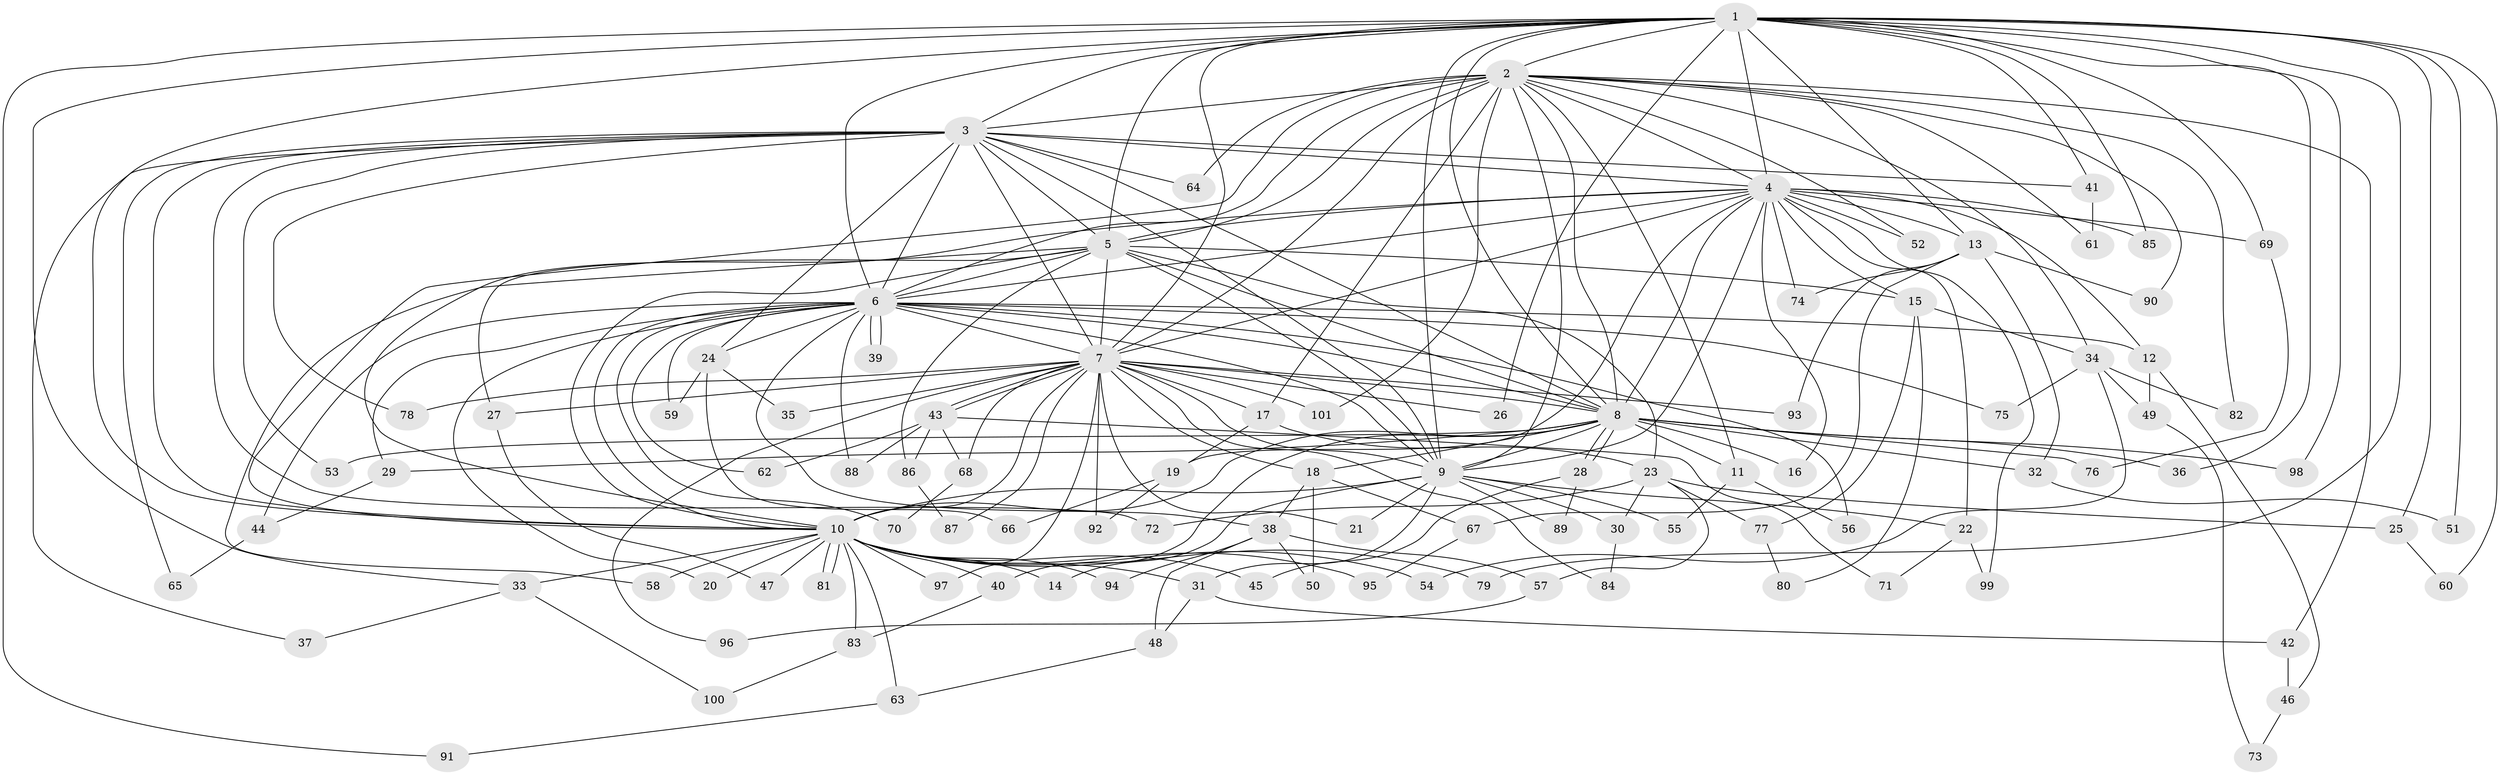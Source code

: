 // Generated by graph-tools (version 1.1) at 2025/10/02/27/25 16:10:57]
// undirected, 101 vertices, 227 edges
graph export_dot {
graph [start="1"]
  node [color=gray90,style=filled];
  1;
  2;
  3;
  4;
  5;
  6;
  7;
  8;
  9;
  10;
  11;
  12;
  13;
  14;
  15;
  16;
  17;
  18;
  19;
  20;
  21;
  22;
  23;
  24;
  25;
  26;
  27;
  28;
  29;
  30;
  31;
  32;
  33;
  34;
  35;
  36;
  37;
  38;
  39;
  40;
  41;
  42;
  43;
  44;
  45;
  46;
  47;
  48;
  49;
  50;
  51;
  52;
  53;
  54;
  55;
  56;
  57;
  58;
  59;
  60;
  61;
  62;
  63;
  64;
  65;
  66;
  67;
  68;
  69;
  70;
  71;
  72;
  73;
  74;
  75;
  76;
  77;
  78;
  79;
  80;
  81;
  82;
  83;
  84;
  85;
  86;
  87;
  88;
  89;
  90;
  91;
  92;
  93;
  94;
  95;
  96;
  97;
  98;
  99;
  100;
  101;
  1 -- 2;
  1 -- 3;
  1 -- 4;
  1 -- 5;
  1 -- 6;
  1 -- 7;
  1 -- 8;
  1 -- 9;
  1 -- 10;
  1 -- 13;
  1 -- 25;
  1 -- 26;
  1 -- 33;
  1 -- 36;
  1 -- 41;
  1 -- 51;
  1 -- 60;
  1 -- 69;
  1 -- 79;
  1 -- 85;
  1 -- 91;
  1 -- 98;
  2 -- 3;
  2 -- 4;
  2 -- 5;
  2 -- 6;
  2 -- 7;
  2 -- 8;
  2 -- 9;
  2 -- 10;
  2 -- 11;
  2 -- 17;
  2 -- 34;
  2 -- 42;
  2 -- 52;
  2 -- 61;
  2 -- 64;
  2 -- 82;
  2 -- 90;
  2 -- 101;
  3 -- 4;
  3 -- 5;
  3 -- 6;
  3 -- 7;
  3 -- 8;
  3 -- 9;
  3 -- 10;
  3 -- 24;
  3 -- 37;
  3 -- 41;
  3 -- 53;
  3 -- 64;
  3 -- 65;
  3 -- 72;
  3 -- 78;
  4 -- 5;
  4 -- 6;
  4 -- 7;
  4 -- 8;
  4 -- 9;
  4 -- 10;
  4 -- 12;
  4 -- 13;
  4 -- 15;
  4 -- 16;
  4 -- 19;
  4 -- 22;
  4 -- 52;
  4 -- 69;
  4 -- 74;
  4 -- 85;
  4 -- 99;
  5 -- 6;
  5 -- 7;
  5 -- 8;
  5 -- 9;
  5 -- 10;
  5 -- 15;
  5 -- 23;
  5 -- 27;
  5 -- 58;
  5 -- 86;
  6 -- 7;
  6 -- 8;
  6 -- 9;
  6 -- 10;
  6 -- 12;
  6 -- 20;
  6 -- 24;
  6 -- 29;
  6 -- 38;
  6 -- 39;
  6 -- 39;
  6 -- 44;
  6 -- 56;
  6 -- 59;
  6 -- 62;
  6 -- 70;
  6 -- 75;
  6 -- 88;
  7 -- 8;
  7 -- 9;
  7 -- 10;
  7 -- 17;
  7 -- 18;
  7 -- 21;
  7 -- 26;
  7 -- 27;
  7 -- 35;
  7 -- 43;
  7 -- 43;
  7 -- 68;
  7 -- 78;
  7 -- 84;
  7 -- 87;
  7 -- 92;
  7 -- 93;
  7 -- 96;
  7 -- 97;
  7 -- 101;
  8 -- 9;
  8 -- 10;
  8 -- 11;
  8 -- 16;
  8 -- 18;
  8 -- 28;
  8 -- 28;
  8 -- 29;
  8 -- 32;
  8 -- 36;
  8 -- 40;
  8 -- 53;
  8 -- 76;
  8 -- 98;
  9 -- 10;
  9 -- 14;
  9 -- 21;
  9 -- 22;
  9 -- 30;
  9 -- 31;
  9 -- 55;
  9 -- 89;
  10 -- 14;
  10 -- 20;
  10 -- 31;
  10 -- 33;
  10 -- 40;
  10 -- 45;
  10 -- 47;
  10 -- 54;
  10 -- 58;
  10 -- 63;
  10 -- 79;
  10 -- 81;
  10 -- 81;
  10 -- 83;
  10 -- 94;
  10 -- 95;
  10 -- 97;
  11 -- 55;
  11 -- 56;
  12 -- 46;
  12 -- 49;
  13 -- 32;
  13 -- 67;
  13 -- 74;
  13 -- 90;
  13 -- 93;
  15 -- 34;
  15 -- 77;
  15 -- 80;
  17 -- 19;
  17 -- 23;
  18 -- 38;
  18 -- 50;
  18 -- 67;
  19 -- 66;
  19 -- 92;
  22 -- 71;
  22 -- 99;
  23 -- 25;
  23 -- 30;
  23 -- 57;
  23 -- 72;
  23 -- 77;
  24 -- 35;
  24 -- 59;
  24 -- 66;
  25 -- 60;
  27 -- 47;
  28 -- 45;
  28 -- 89;
  29 -- 44;
  30 -- 84;
  31 -- 42;
  31 -- 48;
  32 -- 51;
  33 -- 37;
  33 -- 100;
  34 -- 49;
  34 -- 54;
  34 -- 75;
  34 -- 82;
  38 -- 48;
  38 -- 50;
  38 -- 57;
  38 -- 94;
  40 -- 83;
  41 -- 61;
  42 -- 46;
  43 -- 62;
  43 -- 68;
  43 -- 71;
  43 -- 86;
  43 -- 88;
  44 -- 65;
  46 -- 73;
  48 -- 63;
  49 -- 73;
  57 -- 96;
  63 -- 91;
  67 -- 95;
  68 -- 70;
  69 -- 76;
  77 -- 80;
  83 -- 100;
  86 -- 87;
}
